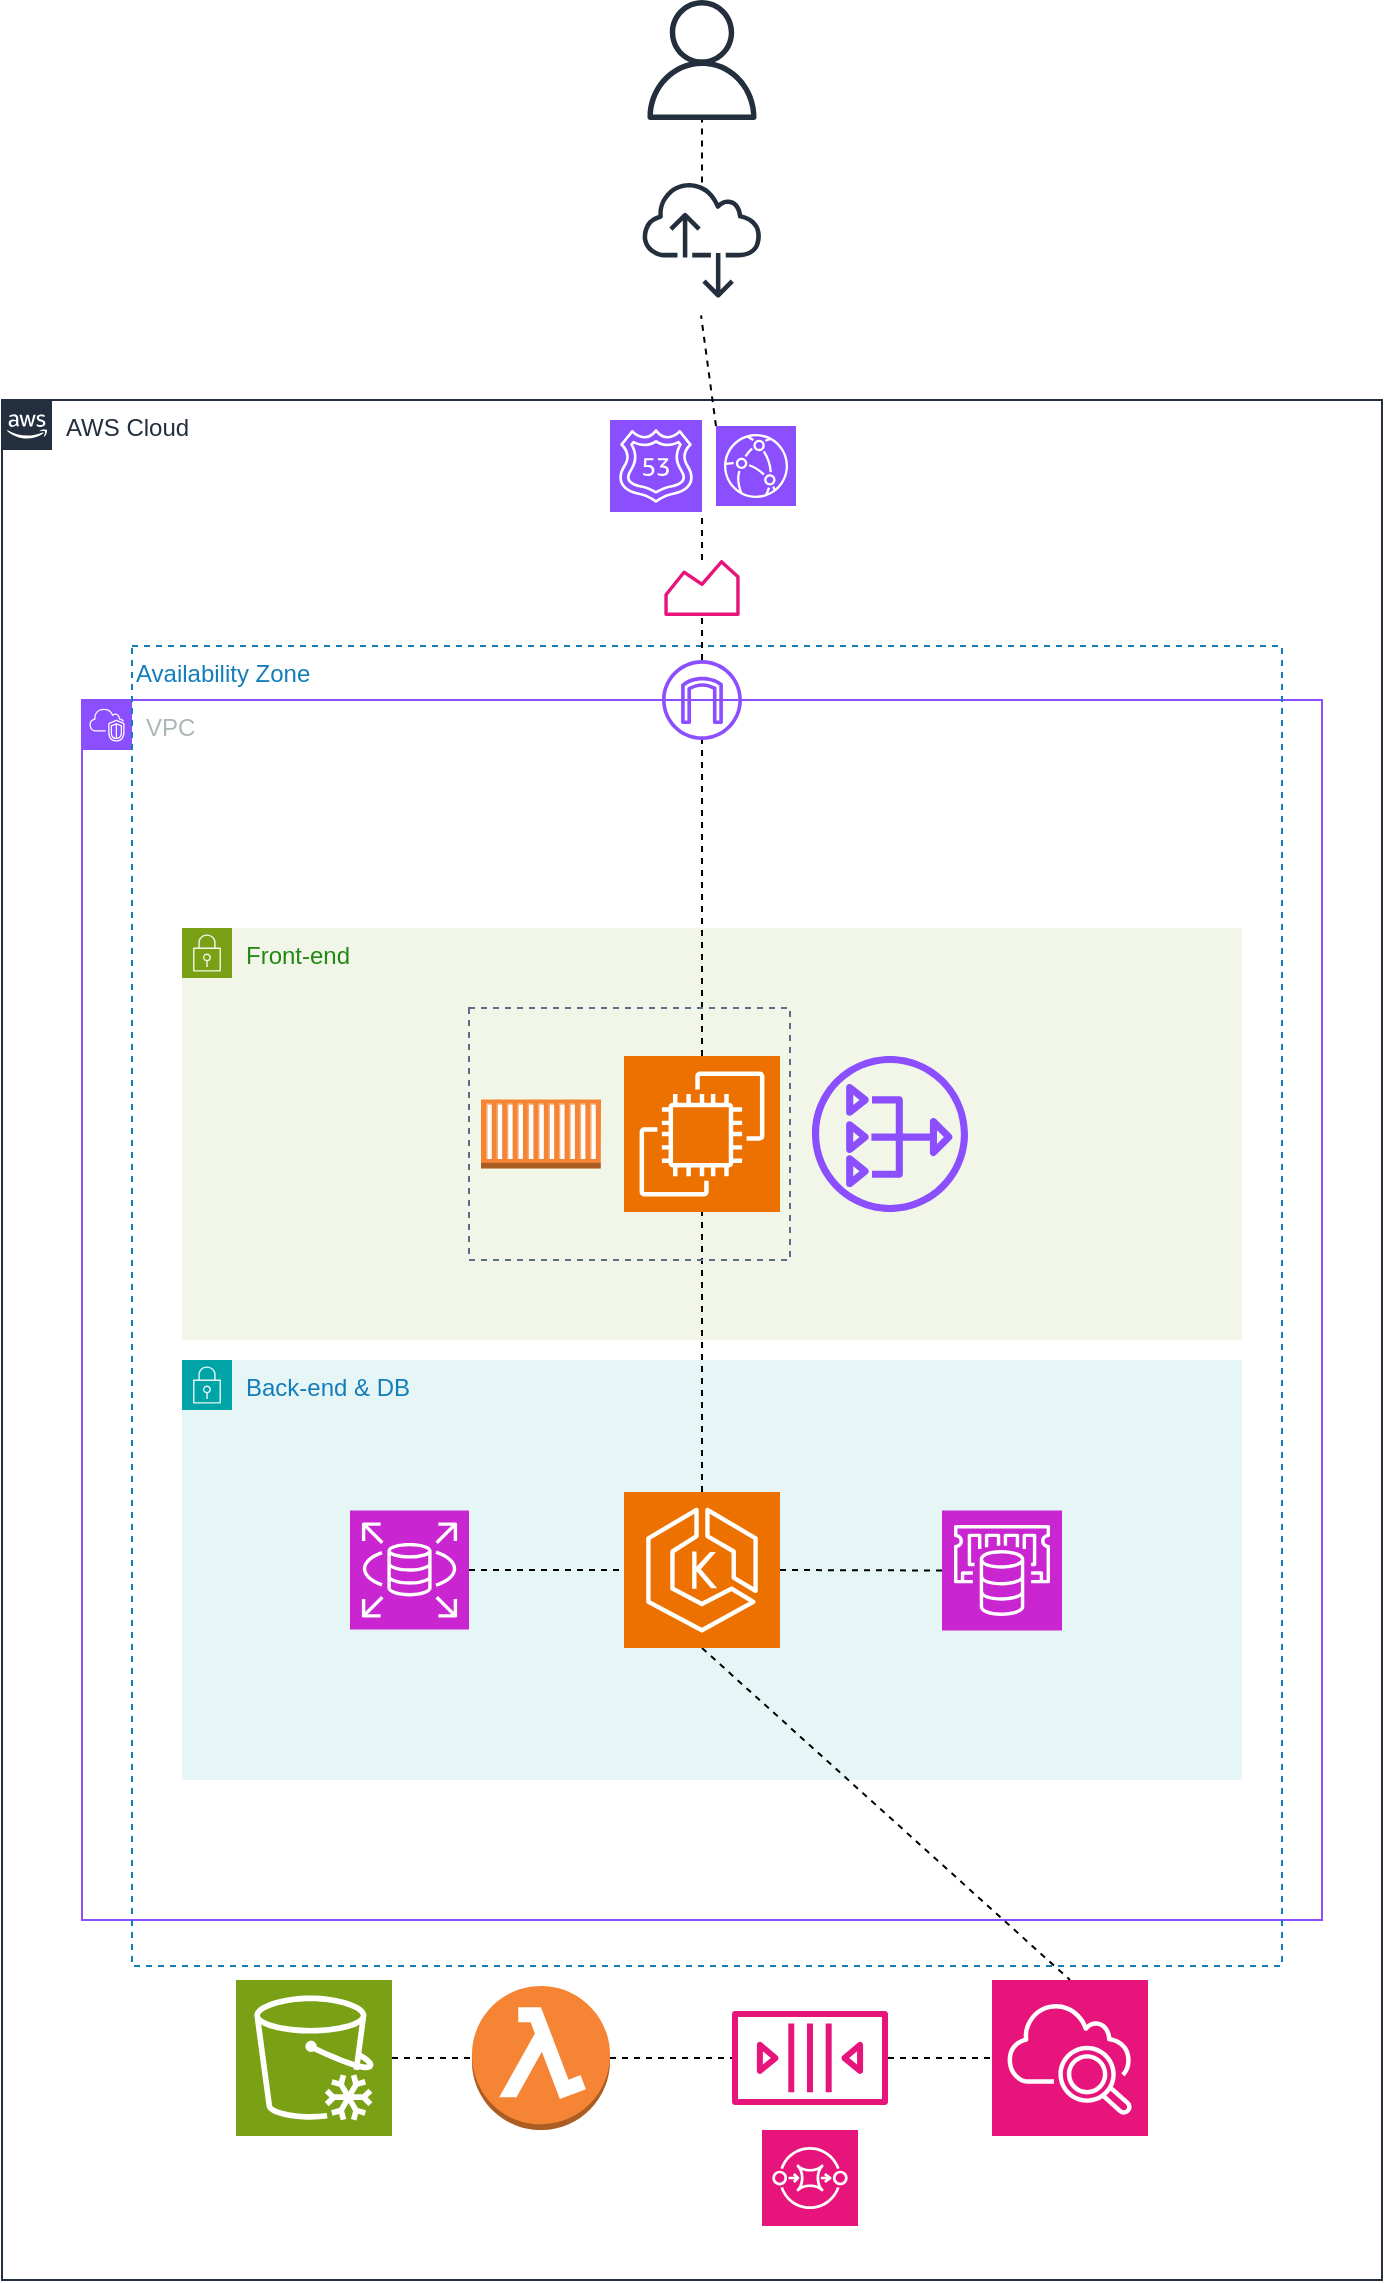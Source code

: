 <mxfile scale="1" border="0" version="24.2.0" type="device">
  <diagram name="Page-1" id="bHCJ8cg3ubtAj66GZbE8">
    <mxGraphModel dx="2781" dy="2195" grid="1" gridSize="10" guides="1" tooltips="1" connect="1" arrows="1" fold="1" page="1" pageScale="1" pageWidth="850" pageHeight="1100" math="0" shadow="0">
      <root>
        <mxCell id="0" />
        <mxCell id="1" parent="0" />
        <mxCell id="0l7i1u_6Aww9R5WyrGbd-29" value="VPC" style="points=[[0,0],[0.25,0],[0.5,0],[0.75,0],[1,0],[1,0.25],[1,0.5],[1,0.75],[1,1],[0.75,1],[0.5,1],[0.25,1],[0,1],[0,0.75],[0,0.5],[0,0.25]];outlineConnect=0;gradientColor=none;html=1;whiteSpace=wrap;fontSize=12;fontStyle=0;container=1;pointerEvents=0;collapsible=0;recursiveResize=0;shape=mxgraph.aws4.group;grIcon=mxgraph.aws4.group_vpc2;strokeColor=#8C4FFF;fillColor=none;verticalAlign=top;align=left;spacingLeft=30;fontColor=#AAB7B8;dashed=0;movable=1;resizable=1;rotatable=1;deletable=1;editable=1;locked=0;connectable=1;" parent="1" vertex="1">
          <mxGeometry x="-90" y="90" width="620" height="610" as="geometry" />
        </mxCell>
        <mxCell id="0l7i1u_6Aww9R5WyrGbd-37" value="" style="sketch=0;outlineConnect=0;fontColor=#232F3E;gradientColor=none;fillColor=#8C4FFF;strokeColor=none;dashed=0;verticalLabelPosition=bottom;verticalAlign=top;align=center;html=1;fontSize=12;fontStyle=0;aspect=fixed;pointerEvents=1;shape=mxgraph.aws4.internet_gateway;" parent="0l7i1u_6Aww9R5WyrGbd-29" vertex="1">
          <mxGeometry x="290" y="-20" width="40" height="40" as="geometry" />
        </mxCell>
        <mxCell id="0l7i1u_6Aww9R5WyrGbd-30" value="AWS Cloud" style="points=[[0,0],[0.25,0],[0.5,0],[0.75,0],[1,0],[1,0.25],[1,0.5],[1,0.75],[1,1],[0.75,1],[0.5,1],[0.25,1],[0,1],[0,0.75],[0,0.5],[0,0.25]];outlineConnect=0;gradientColor=none;html=1;whiteSpace=wrap;fontSize=12;fontStyle=0;container=1;pointerEvents=0;collapsible=0;recursiveResize=0;shape=mxgraph.aws4.group;grIcon=mxgraph.aws4.group_aws_cloud_alt;strokeColor=#232F3E;fillColor=none;verticalAlign=top;align=left;spacingLeft=30;fontColor=#232F3E;dashed=0;movable=1;resizable=1;rotatable=1;deletable=1;editable=1;locked=0;connectable=1;" parent="1" vertex="1">
          <mxGeometry x="-130" y="-60" width="690" height="940" as="geometry" />
        </mxCell>
        <mxCell id="0l7i1u_6Aww9R5WyrGbd-31" value="" style="group" parent="0l7i1u_6Aww9R5WyrGbd-30" vertex="1" connectable="0">
          <mxGeometry x="304.0" y="10" width="93" height="46" as="geometry" />
        </mxCell>
        <mxCell id="0l7i1u_6Aww9R5WyrGbd-32" value="" style="sketch=0;points=[[0,0,0],[0.25,0,0],[0.5,0,0],[0.75,0,0],[1,0,0],[0,1,0],[0.25,1,0],[0.5,1,0],[0.75,1,0],[1,1,0],[0,0.25,0],[0,0.5,0],[0,0.75,0],[1,0.25,0],[1,0.5,0],[1,0.75,0]];outlineConnect=0;fontColor=#232F3E;fillColor=#8C4FFF;strokeColor=#ffffff;dashed=0;verticalLabelPosition=bottom;verticalAlign=top;align=center;html=1;fontSize=12;fontStyle=0;aspect=fixed;shape=mxgraph.aws4.resourceIcon;resIcon=mxgraph.aws4.route_53;" parent="0l7i1u_6Aww9R5WyrGbd-31" vertex="1">
          <mxGeometry width="46" height="46" as="geometry" />
        </mxCell>
        <mxCell id="0l7i1u_6Aww9R5WyrGbd-33" value="" style="sketch=0;points=[[0,0,0],[0.25,0,0],[0.5,0,0],[0.75,0,0],[1,0,0],[0,1,0],[0.25,1,0],[0.5,1,0],[0.75,1,0],[1,1,0],[0,0.25,0],[0,0.5,0],[0,0.75,0],[1,0.25,0],[1,0.5,0],[1,0.75,0]];outlineConnect=0;fontColor=#232F3E;fillColor=#8C4FFF;strokeColor=#ffffff;dashed=0;verticalLabelPosition=bottom;verticalAlign=top;align=center;html=1;fontSize=12;fontStyle=0;aspect=fixed;shape=mxgraph.aws4.resourceIcon;resIcon=mxgraph.aws4.cloudfront;" parent="0l7i1u_6Aww9R5WyrGbd-31" vertex="1">
          <mxGeometry x="53" y="3" width="40" height="40" as="geometry" />
        </mxCell>
        <mxCell id="0l7i1u_6Aww9R5WyrGbd-34" value="" style="sketch=0;outlineConnect=0;fontColor=#232F3E;gradientColor=none;fillColor=#E7157B;strokeColor=none;dashed=0;verticalLabelPosition=bottom;verticalAlign=top;align=center;html=1;fontSize=12;fontStyle=0;aspect=fixed;pointerEvents=1;shape=mxgraph.aws4.monitoring;" parent="0l7i1u_6Aww9R5WyrGbd-30" vertex="1">
          <mxGeometry x="331.17" y="80" width="37.66" height="28" as="geometry" />
        </mxCell>
        <mxCell id="0l7i1u_6Aww9R5WyrGbd-35" value="" style="endArrow=none;dashed=1;html=1;rounded=0;entryX=1;entryY=1;entryDx=0;entryDy=0;entryPerimeter=0;" parent="0l7i1u_6Aww9R5WyrGbd-30" source="0l7i1u_6Aww9R5WyrGbd-34" target="0l7i1u_6Aww9R5WyrGbd-32" edge="1">
          <mxGeometry width="50" height="50" relative="1" as="geometry">
            <mxPoint x="397.84" y="100" as="sourcePoint" />
            <mxPoint x="397.84" y="28" as="targetPoint" />
          </mxGeometry>
        </mxCell>
        <mxCell id="igtpQacaPrsqMWLBPYPH-6" value="" style="sketch=0;points=[[0,0,0],[0.25,0,0],[0.5,0,0],[0.75,0,0],[1,0,0],[0,1,0],[0.25,1,0],[0.5,1,0],[0.75,1,0],[1,1,0],[0,0.25,0],[0,0.5,0],[0,0.75,0],[1,0.25,0],[1,0.5,0],[1,0.75,0]];points=[[0,0,0],[0.25,0,0],[0.5,0,0],[0.75,0,0],[1,0,0],[0,1,0],[0.25,1,0],[0.5,1,0],[0.75,1,0],[1,1,0],[0,0.25,0],[0,0.5,0],[0,0.75,0],[1,0.25,0],[1,0.5,0],[1,0.75,0]];outlineConnect=0;fontColor=#232F3E;fillColor=#E7157B;strokeColor=#ffffff;dashed=0;verticalLabelPosition=bottom;verticalAlign=top;align=center;html=1;fontSize=12;fontStyle=0;aspect=fixed;shape=mxgraph.aws4.resourceIcon;resIcon=mxgraph.aws4.cloudwatch_2;" parent="0l7i1u_6Aww9R5WyrGbd-30" vertex="1">
          <mxGeometry x="495.0" y="790" width="78" height="78" as="geometry" />
        </mxCell>
        <mxCell id="0l7i1u_6Aww9R5WyrGbd-79" value="" style="outlineConnect=0;dashed=0;verticalLabelPosition=bottom;verticalAlign=top;align=center;html=1;shape=mxgraph.aws3.lambda_function;fillColor=#F58534;gradientColor=none;" parent="0l7i1u_6Aww9R5WyrGbd-30" vertex="1">
          <mxGeometry x="235.0" y="793" width="69" height="72" as="geometry" />
        </mxCell>
        <mxCell id="0l7i1u_6Aww9R5WyrGbd-80" value="" style="sketch=0;points=[[0,0,0],[0.25,0,0],[0.5,0,0],[0.75,0,0],[1,0,0],[0,1,0],[0.25,1,0],[0.5,1,0],[0.75,1,0],[1,1,0],[0,0.25,0],[0,0.5,0],[0,0.75,0],[1,0.25,0],[1,0.5,0],[1,0.75,0]];outlineConnect=0;fontColor=#232F3E;fillColor=#7AA116;strokeColor=#ffffff;dashed=0;verticalLabelPosition=bottom;verticalAlign=top;align=center;html=1;fontSize=12;fontStyle=0;aspect=fixed;shape=mxgraph.aws4.resourceIcon;resIcon=mxgraph.aws4.glacier;" parent="0l7i1u_6Aww9R5WyrGbd-30" vertex="1">
          <mxGeometry x="117.0" y="790" width="78" height="78" as="geometry" />
        </mxCell>
        <mxCell id="0l7i1u_6Aww9R5WyrGbd-81" value="" style="endArrow=none;dashed=1;html=1;rounded=0;entryX=0;entryY=0.5;entryDx=0;entryDy=0;entryPerimeter=0;" parent="0l7i1u_6Aww9R5WyrGbd-30" source="0l7i1u_6Aww9R5WyrGbd-80" target="0l7i1u_6Aww9R5WyrGbd-79" edge="1">
          <mxGeometry width="50" height="50" relative="1" as="geometry">
            <mxPoint x="586" y="637" as="sourcePoint" />
            <mxPoint x="586" y="733" as="targetPoint" />
          </mxGeometry>
        </mxCell>
        <mxCell id="3PzfsafwEc4SxK6MhfoH-5" value="" style="sketch=0;points=[[0,0,0],[0.25,0,0],[0.5,0,0],[0.75,0,0],[1,0,0],[0,1,0],[0.25,1,0],[0.5,1,0],[0.75,1,0],[1,1,0],[0,0.25,0],[0,0.5,0],[0,0.75,0],[1,0.25,0],[1,0.5,0],[1,0.75,0]];outlineConnect=0;fontColor=#232F3E;fillColor=#E7157B;strokeColor=#ffffff;dashed=0;verticalLabelPosition=bottom;verticalAlign=top;align=center;html=1;fontSize=12;fontStyle=0;aspect=fixed;shape=mxgraph.aws4.resourceIcon;resIcon=mxgraph.aws4.sqs;" vertex="1" parent="0l7i1u_6Aww9R5WyrGbd-30">
          <mxGeometry x="380" y="865" width="48" height="48" as="geometry" />
        </mxCell>
        <mxCell id="3PzfsafwEc4SxK6MhfoH-6" value="" style="sketch=0;outlineConnect=0;fontColor=#232F3E;gradientColor=none;fillColor=#E7157B;strokeColor=none;dashed=0;verticalLabelPosition=bottom;verticalAlign=top;align=center;html=1;fontSize=12;fontStyle=0;aspect=fixed;pointerEvents=1;shape=mxgraph.aws4.queue;" vertex="1" parent="0l7i1u_6Aww9R5WyrGbd-30">
          <mxGeometry x="365" y="805.5" width="78" height="47" as="geometry" />
        </mxCell>
        <mxCell id="3PzfsafwEc4SxK6MhfoH-9" value="" style="endArrow=none;dashed=1;html=1;rounded=0;entryX=0;entryY=0.5;entryDx=0;entryDy=0;entryPerimeter=0;" edge="1" parent="0l7i1u_6Aww9R5WyrGbd-30" source="3PzfsafwEc4SxK6MhfoH-6" target="igtpQacaPrsqMWLBPYPH-6">
          <mxGeometry width="50" height="50" relative="1" as="geometry">
            <mxPoint x="563" y="868" as="sourcePoint" />
            <mxPoint x="677" y="1031" as="targetPoint" />
          </mxGeometry>
        </mxCell>
        <mxCell id="3PzfsafwEc4SxK6MhfoH-10" value="" style="endArrow=none;dashed=1;html=1;rounded=0;exitX=1;exitY=0.5;exitDx=0;exitDy=0;exitPerimeter=0;" edge="1" parent="0l7i1u_6Aww9R5WyrGbd-30" source="0l7i1u_6Aww9R5WyrGbd-79" target="3PzfsafwEc4SxK6MhfoH-6">
          <mxGeometry width="50" height="50" relative="1" as="geometry">
            <mxPoint x="275" y="805.5" as="sourcePoint" />
            <mxPoint x="389" y="968.5" as="targetPoint" />
          </mxGeometry>
        </mxCell>
        <mxCell id="3PzfsafwEc4SxK6MhfoH-12" value="&lt;div align=&quot;left&quot;&gt;Availability Zone&lt;/div&gt;" style="fillColor=none;strokeColor=#147EBA;dashed=1;verticalAlign=top;fontStyle=0;fontColor=#147EBA;whiteSpace=wrap;html=1;align=left;" vertex="1" parent="0l7i1u_6Aww9R5WyrGbd-30">
          <mxGeometry x="65" y="123" width="575" height="660" as="geometry" />
        </mxCell>
        <mxCell id="0l7i1u_6Aww9R5WyrGbd-65" value="Front-end" style="points=[[0,0],[0.25,0],[0.5,0],[0.75,0],[1,0],[1,0.25],[1,0.5],[1,0.75],[1,1],[0.75,1],[0.5,1],[0.25,1],[0,1],[0,0.75],[0,0.5],[0,0.25]];outlineConnect=0;gradientColor=none;html=1;whiteSpace=wrap;fontSize=12;fontStyle=0;container=0;pointerEvents=0;collapsible=0;recursiveResize=0;shape=mxgraph.aws4.group;grIcon=mxgraph.aws4.group_security_group;grStroke=0;strokeColor=#7AA116;fillColor=#F2F6E8;verticalAlign=top;align=left;spacingLeft=30;fontColor=#248814;dashed=0;" parent="1" vertex="1">
          <mxGeometry x="-40" y="204" width="530" height="206" as="geometry" />
        </mxCell>
        <mxCell id="0l7i1u_6Aww9R5WyrGbd-66" value="" style="endArrow=none;dashed=1;html=1;rounded=0;" parent="1" source="0l7i1u_6Aww9R5WyrGbd-82" target="0l7i1u_6Aww9R5WyrGbd-37" edge="1">
          <mxGeometry width="50" height="50" relative="1" as="geometry">
            <mxPoint x="220.5" y="267.75" as="sourcePoint" />
            <mxPoint x="481" y="167.714" as="targetPoint" />
          </mxGeometry>
        </mxCell>
        <mxCell id="0l7i1u_6Aww9R5WyrGbd-67" value="" style="sketch=0;outlineConnect=0;fontColor=#232F3E;gradientColor=none;fillColor=#8C4FFF;strokeColor=none;dashed=0;verticalLabelPosition=bottom;verticalAlign=top;align=center;html=1;fontSize=12;fontStyle=0;aspect=fixed;pointerEvents=1;shape=mxgraph.aws4.nat_gateway;" parent="1" vertex="1">
          <mxGeometry x="275" y="268" width="78" height="78" as="geometry" />
        </mxCell>
        <mxCell id="0l7i1u_6Aww9R5WyrGbd-68" value="Back-end &amp;amp; DB" style="points=[[0,0],[0.25,0],[0.5,0],[0.75,0],[1,0],[1,0.25],[1,0.5],[1,0.75],[1,1],[0.75,1],[0.5,1],[0.25,1],[0,1],[0,0.75],[0,0.5],[0,0.25]];outlineConnect=0;gradientColor=none;html=1;whiteSpace=wrap;fontSize=12;fontStyle=0;container=0;pointerEvents=0;collapsible=0;recursiveResize=0;shape=mxgraph.aws4.group;grIcon=mxgraph.aws4.group_security_group;grStroke=0;strokeColor=#00A4A6;fillColor=#E6F6F7;verticalAlign=top;align=left;spacingLeft=30;fontColor=#147EBA;dashed=0;" parent="1" vertex="1">
          <mxGeometry x="-40" y="420" width="530" height="210" as="geometry" />
        </mxCell>
        <mxCell id="0l7i1u_6Aww9R5WyrGbd-69" value="" style="sketch=0;points=[[0,0,0],[0.25,0,0],[0.5,0,0],[0.75,0,0],[1,0,0],[0,1,0],[0.25,1,0],[0.5,1,0],[0.75,1,0],[1,1,0],[0,0.25,0],[0,0.5,0],[0,0.75,0],[1,0.25,0],[1,0.5,0],[1,0.75,0]];outlineConnect=0;fontColor=#232F3E;fillColor=#C925D1;strokeColor=#ffffff;dashed=0;verticalLabelPosition=bottom;verticalAlign=top;align=center;html=1;fontSize=12;fontStyle=0;aspect=fixed;shape=mxgraph.aws4.resourceIcon;resIcon=mxgraph.aws4.rds;" parent="1" vertex="1">
          <mxGeometry x="44" y="495.25" width="59.5" height="59.5" as="geometry" />
        </mxCell>
        <mxCell id="0l7i1u_6Aww9R5WyrGbd-70" value="" style="sketch=0;points=[[0,0,0],[0.25,0,0],[0.5,0,0],[0.75,0,0],[1,0,0],[0,1,0],[0.25,1,0],[0.5,1,0],[0.75,1,0],[1,1,0],[0,0.25,0],[0,0.5,0],[0,0.75,0],[1,0.25,0],[1,0.5,0],[1,0.75,0]];outlineConnect=0;fontColor=#232F3E;fillColor=#C925D1;strokeColor=#ffffff;dashed=0;verticalLabelPosition=bottom;verticalAlign=top;align=center;html=1;fontSize=12;fontStyle=0;aspect=fixed;shape=mxgraph.aws4.resourceIcon;resIcon=mxgraph.aws4.elasticache;" parent="1" vertex="1">
          <mxGeometry x="340" y="495.25" width="60" height="60" as="geometry" />
        </mxCell>
        <mxCell id="0l7i1u_6Aww9R5WyrGbd-71" value="" style="endArrow=none;dashed=1;html=1;rounded=0;entryX=1;entryY=0.5;entryDx=0;entryDy=0;entryPerimeter=0;exitX=0;exitY=0.5;exitDx=0;exitDy=0;exitPerimeter=0;" parent="1" source="0l7i1u_6Aww9R5WyrGbd-70" target="3PzfsafwEc4SxK6MhfoH-4" edge="1">
          <mxGeometry width="50" height="50" relative="1" as="geometry">
            <mxPoint x="350" y="525" as="sourcePoint" />
            <mxPoint x="227.0" y="486" as="targetPoint" />
          </mxGeometry>
        </mxCell>
        <mxCell id="0l7i1u_6Aww9R5WyrGbd-72" value="" style="endArrow=none;dashed=1;html=1;rounded=0;entryX=0;entryY=0.5;entryDx=0;entryDy=0;entryPerimeter=0;" parent="1" source="0l7i1u_6Aww9R5WyrGbd-69" target="3PzfsafwEc4SxK6MhfoH-4" edge="1">
          <mxGeometry width="50" height="50" relative="1" as="geometry">
            <mxPoint x="242.75" y="530" as="sourcePoint" />
            <mxPoint x="227.0" y="564" as="targetPoint" />
          </mxGeometry>
        </mxCell>
        <mxCell id="0l7i1u_6Aww9R5WyrGbd-74" value="" style="endArrow=none;dashed=1;html=1;rounded=0;exitX=0.5;exitY=1;exitDx=0;exitDy=0;exitPerimeter=0;entryX=0.5;entryY=0;entryDx=0;entryDy=0;entryPerimeter=0;" parent="1" source="3PzfsafwEc4SxK6MhfoH-4" target="igtpQacaPrsqMWLBPYPH-6" edge="1">
          <mxGeometry width="50" height="50" relative="1" as="geometry">
            <mxPoint x="266.0" y="564" as="sourcePoint" />
            <mxPoint x="560" y="933" as="targetPoint" />
          </mxGeometry>
        </mxCell>
        <mxCell id="0l7i1u_6Aww9R5WyrGbd-82" value="" style="sketch=0;points=[[0,0,0],[0.25,0,0],[0.5,0,0],[0.75,0,0],[1,0,0],[0,1,0],[0.25,1,0],[0.5,1,0],[0.75,1,0],[1,1,0],[0,0.25,0],[0,0.5,0],[0,0.75,0],[1,0.25,0],[1,0.5,0],[1,0.75,0]];outlineConnect=0;fontColor=#232F3E;fillColor=#ED7100;strokeColor=#ffffff;dashed=0;verticalLabelPosition=bottom;verticalAlign=top;align=center;html=1;fontSize=12;fontStyle=0;aspect=fixed;shape=mxgraph.aws4.resourceIcon;resIcon=mxgraph.aws4.ec2;" parent="1" vertex="1">
          <mxGeometry x="181" y="268" width="78" height="78" as="geometry" />
        </mxCell>
        <mxCell id="0l7i1u_6Aww9R5WyrGbd-85" value="" style="endArrow=none;dashed=1;html=1;rounded=0;entryX=0.5;entryY=1;entryDx=0;entryDy=0;entryPerimeter=0;exitX=0.5;exitY=0;exitDx=0;exitDy=0;exitPerimeter=0;" parent="1" source="3PzfsafwEc4SxK6MhfoH-4" target="0l7i1u_6Aww9R5WyrGbd-82" edge="1">
          <mxGeometry width="50" height="50" relative="1" as="geometry">
            <mxPoint x="-160" y="410" as="sourcePoint" />
            <mxPoint x="380" y="370" as="targetPoint" />
          </mxGeometry>
        </mxCell>
        <mxCell id="3PzfsafwEc4SxK6MhfoH-2" value="" style="outlineConnect=0;dashed=0;verticalLabelPosition=bottom;verticalAlign=top;align=center;html=1;shape=mxgraph.aws3.ec2_compute_container;fillColor=#F58534;gradientColor=none;" vertex="1" parent="1">
          <mxGeometry x="109.5" y="289.75" width="60" height="34.5" as="geometry" />
        </mxCell>
        <mxCell id="3PzfsafwEc4SxK6MhfoH-4" value="" style="sketch=0;points=[[0,0,0],[0.25,0,0],[0.5,0,0],[0.75,0,0],[1,0,0],[0,1,0],[0.25,1,0],[0.5,1,0],[0.75,1,0],[1,1,0],[0,0.25,0],[0,0.5,0],[0,0.75,0],[1,0.25,0],[1,0.5,0],[1,0.75,0]];outlineConnect=0;fontColor=#232F3E;fillColor=#ED7100;strokeColor=#ffffff;dashed=0;verticalLabelPosition=bottom;verticalAlign=top;align=center;html=1;fontSize=12;fontStyle=0;aspect=fixed;shape=mxgraph.aws4.resourceIcon;resIcon=mxgraph.aws4.eks;" vertex="1" parent="1">
          <mxGeometry x="181" y="486" width="78" height="78" as="geometry" />
        </mxCell>
        <mxCell id="0l7i1u_6Aww9R5WyrGbd-38" value="" style="endArrow=none;dashed=1;html=1;rounded=0;" parent="1" source="0l7i1u_6Aww9R5WyrGbd-37" target="0l7i1u_6Aww9R5WyrGbd-34" edge="1">
          <mxGeometry width="50" height="50" relative="1" as="geometry">
            <mxPoint x="703" y="285" as="sourcePoint" />
            <mxPoint x="505" y="98" as="targetPoint" />
          </mxGeometry>
        </mxCell>
        <mxCell id="3PzfsafwEc4SxK6MhfoH-11" value="" style="fillColor=none;strokeColor=#5A6C86;dashed=1;verticalAlign=top;fontStyle=0;fontColor=#5A6C86;whiteSpace=wrap;html=1;" vertex="1" parent="1">
          <mxGeometry x="103.5" y="244" width="160.5" height="126" as="geometry" />
        </mxCell>
        <mxCell id="0l7i1u_6Aww9R5WyrGbd-95" value="Untitled Layer" parent="0" />
        <mxCell id="0l7i1u_6Aww9R5WyrGbd-99" value="" style="sketch=0;outlineConnect=0;fontColor=#232F3E;gradientColor=none;fillColor=#232F3D;strokeColor=none;dashed=0;verticalLabelPosition=bottom;verticalAlign=top;align=center;html=1;fontSize=12;fontStyle=0;aspect=fixed;pointerEvents=1;shape=mxgraph.aws4.internet_alt2;" parent="0l7i1u_6Aww9R5WyrGbd-95" vertex="1">
          <mxGeometry x="190" y="-170" width="60" height="60" as="geometry" />
        </mxCell>
        <mxCell id="0l7i1u_6Aww9R5WyrGbd-100" value="" style="sketch=0;outlineConnect=0;fontColor=#232F3E;gradientColor=none;fillColor=#232F3D;strokeColor=none;dashed=0;verticalLabelPosition=bottom;verticalAlign=top;align=center;html=1;fontSize=12;fontStyle=0;aspect=fixed;pointerEvents=1;shape=mxgraph.aws4.user;" parent="0l7i1u_6Aww9R5WyrGbd-95" vertex="1">
          <mxGeometry x="190" y="-260" width="60" height="60" as="geometry" />
        </mxCell>
        <mxCell id="0l7i1u_6Aww9R5WyrGbd-101" value="" style="endArrow=none;dashed=1;html=1;rounded=0;" parent="0l7i1u_6Aww9R5WyrGbd-95" source="0l7i1u_6Aww9R5WyrGbd-99" target="0l7i1u_6Aww9R5WyrGbd-100" edge="1">
          <mxGeometry width="50" height="50" relative="1" as="geometry">
            <mxPoint x="495.18" y="22.0" as="sourcePoint" />
            <mxPoint x="393.18" y="-110" as="targetPoint" />
          </mxGeometry>
        </mxCell>
        <mxCell id="0l7i1u_6Aww9R5WyrGbd-102" value="" style="endArrow=none;dashed=1;html=1;rounded=0;entryX=0.492;entryY=1.154;entryDx=0;entryDy=0;entryPerimeter=0;exitX=0;exitY=0;exitDx=0;exitDy=0;exitPerimeter=0;" parent="0l7i1u_6Aww9R5WyrGbd-95" source="0l7i1u_6Aww9R5WyrGbd-33" target="0l7i1u_6Aww9R5WyrGbd-99" edge="1">
          <mxGeometry width="50" height="50" relative="1" as="geometry">
            <mxPoint x="485" y="-37" as="sourcePoint" />
            <mxPoint x="488.75" y="110" as="targetPoint" />
          </mxGeometry>
        </mxCell>
      </root>
    </mxGraphModel>
  </diagram>
</mxfile>
